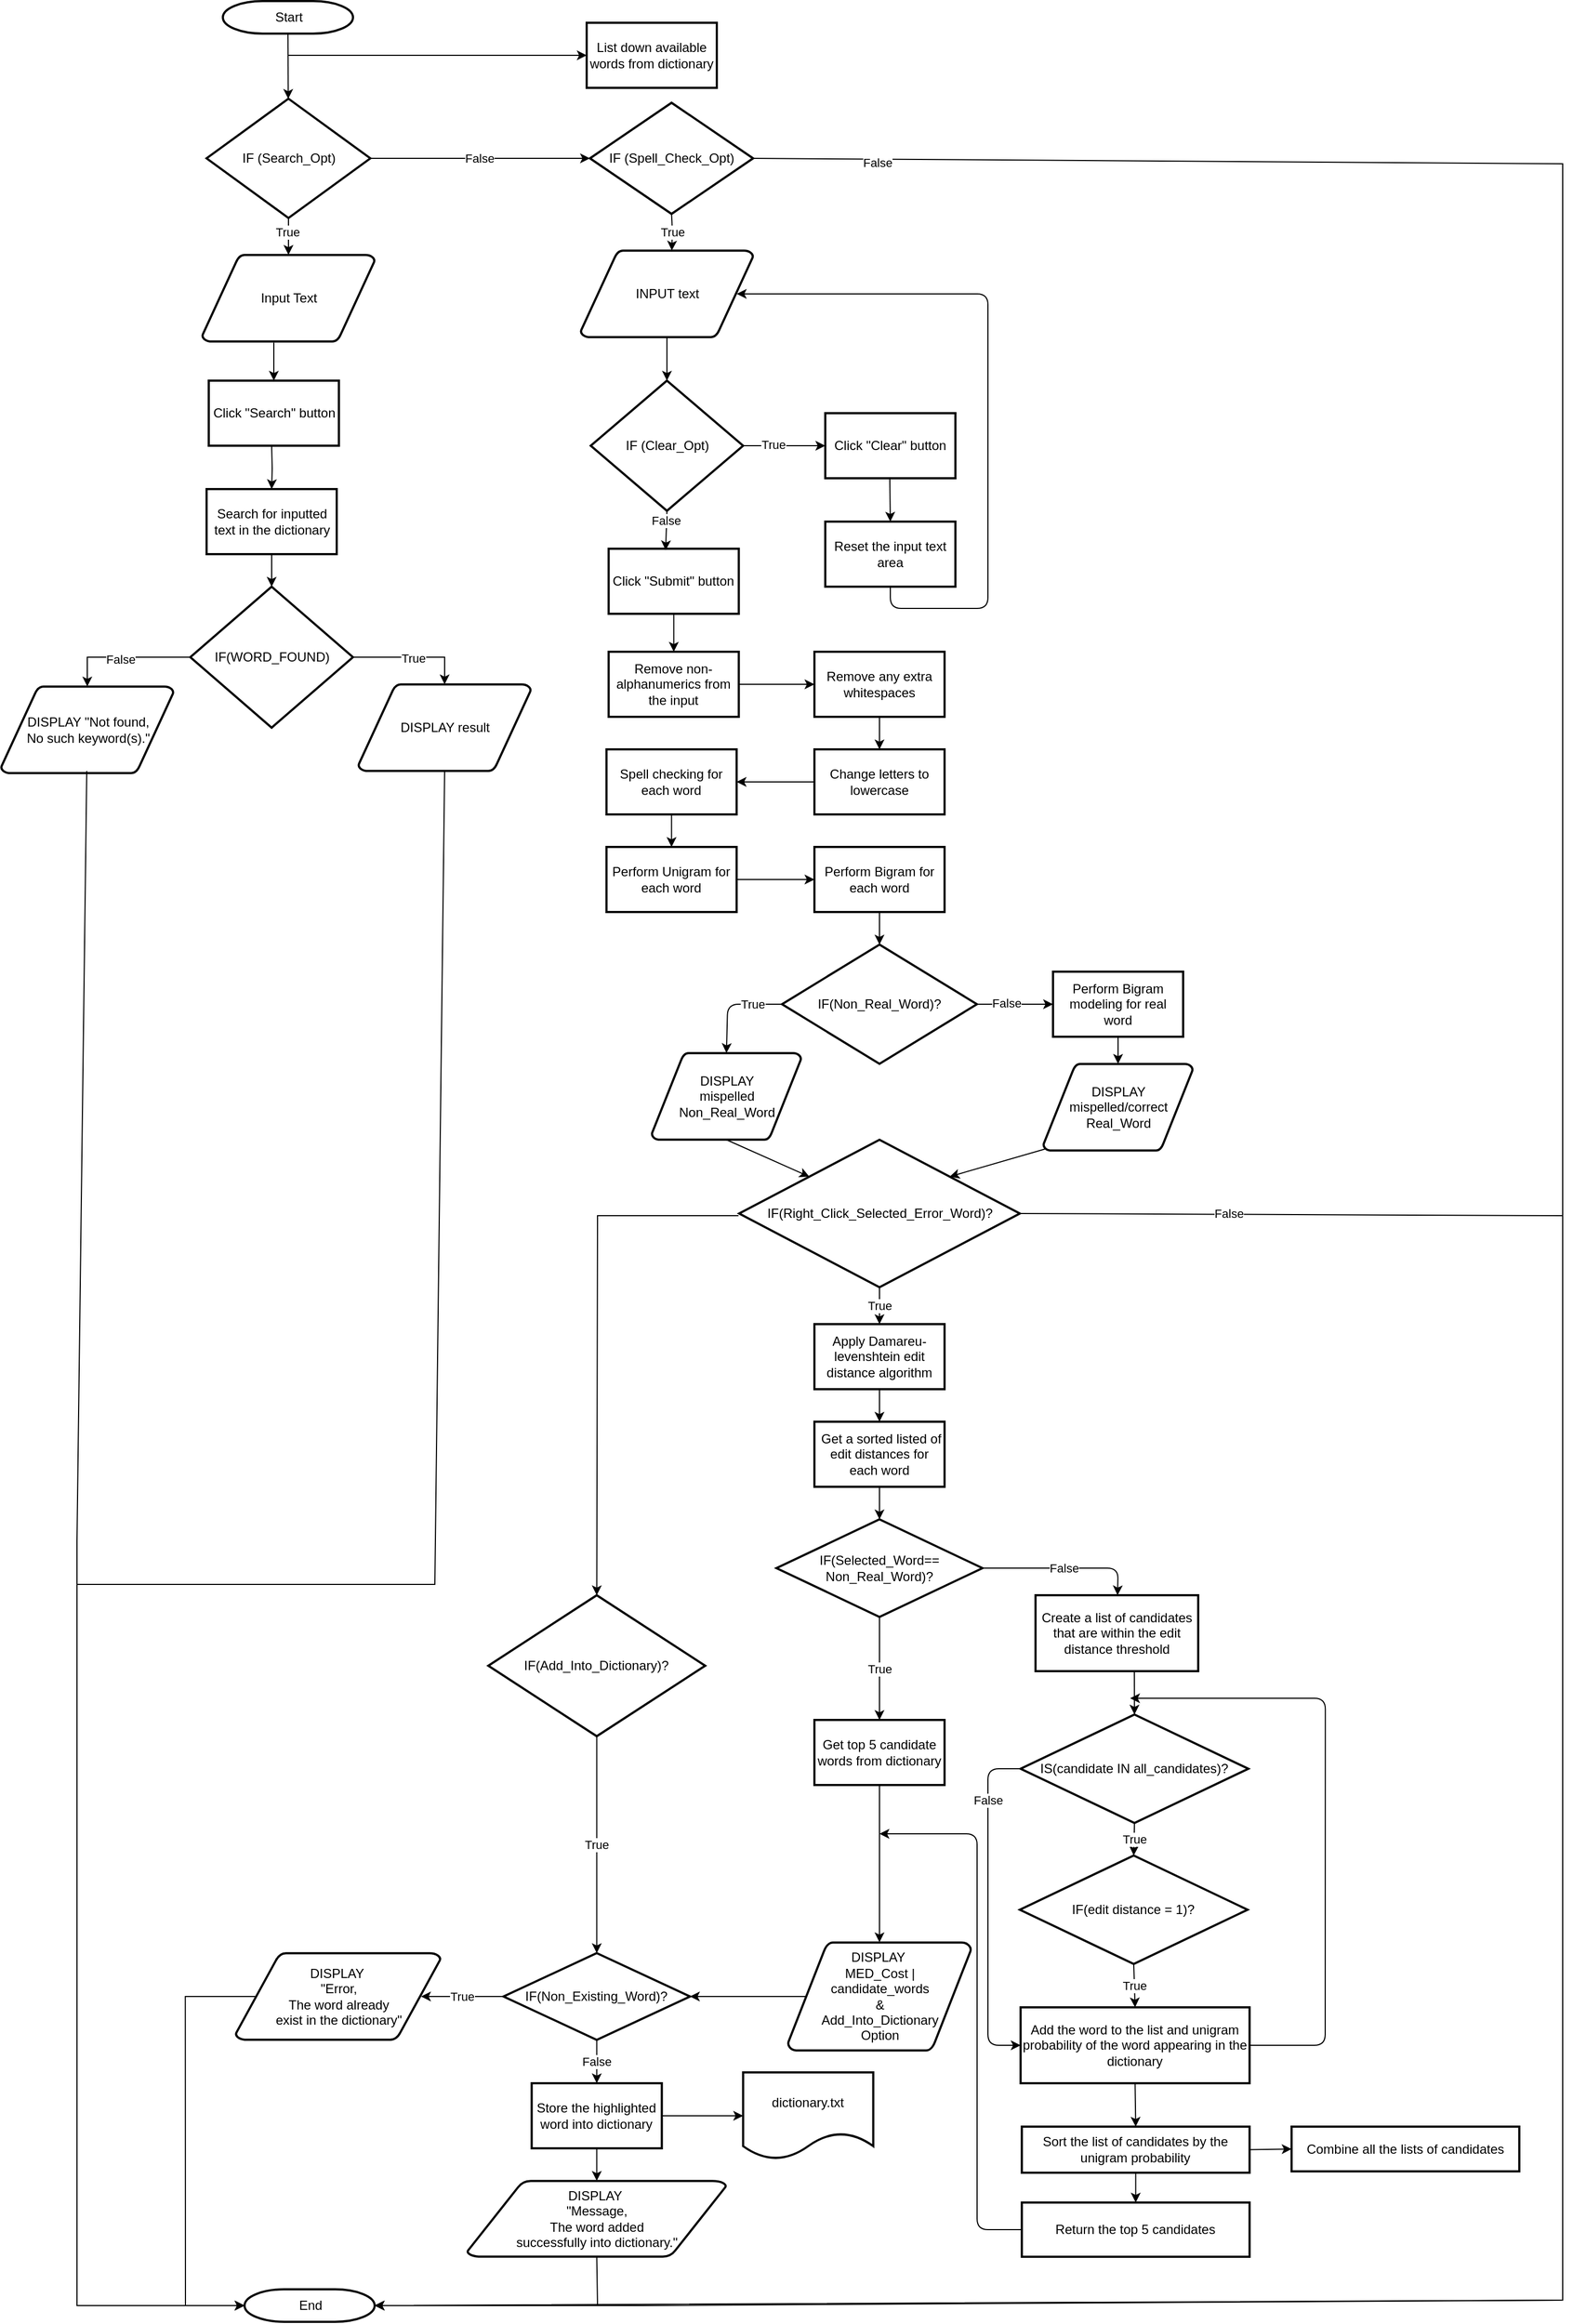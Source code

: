<mxfile version="19.0.3" type="device"><diagram id="6a731a19-8d31-9384-78a2-239565b7b9f0" name="Page-1"><mxGraphModel dx="1662" dy="865" grid="1" gridSize="10" guides="1" tooltips="1" connect="1" arrows="1" fold="1" page="1" pageScale="1" pageWidth="1169" pageHeight="827" background="none" math="0" shadow="0"><root><mxCell id="0"/><mxCell id="1" parent="0"/><mxCell id="2" value="Start" style="shape=mxgraph.flowchart.terminator;strokeWidth=2;gradientColor=none;gradientDirection=north;fontStyle=0;html=1;" parent="1" vertex="1"><mxGeometry x="214.5" y="100" width="120" height="30" as="geometry"/></mxCell><mxCell id="3" value="INPUT text" style="shape=mxgraph.flowchart.data;strokeWidth=2;gradientColor=none;gradientDirection=north;fontStyle=0;html=1;" parent="1" vertex="1"><mxGeometry x="544.5" y="330" width="159" height="80" as="geometry"/></mxCell><mxCell id="7" style="fontStyle=1;strokeColor=#000000;strokeWidth=1;html=1;" parent="1" source="2" target="JqOE6_Egygh6zVwaVEBI-61" edge="1"><mxGeometry relative="1" as="geometry"><mxPoint x="450" y="160" as="targetPoint"/></mxGeometry></mxCell><mxCell id="8" style="fontStyle=1;strokeColor=#000000;strokeWidth=1;html=1;" parent="1" source="3" edge="1"><mxGeometry relative="1" as="geometry"><mxPoint x="624" y="450" as="targetPoint"/></mxGeometry></mxCell><mxCell id="9" style="entryX=0.5;entryY=0;fontStyle=1;strokeColor=#000000;strokeWidth=1;html=1;entryDx=0;entryDy=0;" parent="1" target="JqOE6_Egygh6zVwaVEBI-85" edge="1"><mxGeometry relative="1" as="geometry"><mxPoint x="829.5" y="540" as="sourcePoint"/><mxPoint x="829.5" y="600" as="targetPoint"/></mxGeometry></mxCell><mxCell id="JqOE6_Egygh6zVwaVEBI-55" value="" style="endArrow=classic;html=1;rounded=0;entryX=0;entryY=0.5;entryDx=0;entryDy=0;" parent="1" target="JqOE6_Egygh6zVwaVEBI-57" edge="1"><mxGeometry width="50" height="50" relative="1" as="geometry"><mxPoint x="275" y="150" as="sourcePoint"/><mxPoint x="545" y="150" as="targetPoint"/><Array as="points"/></mxGeometry></mxCell><mxCell id="JqOE6_Egygh6zVwaVEBI-57" value="List down available words from dictionary" style="rounded=0;whiteSpace=wrap;html=1;strokeWidth=2;" parent="1" vertex="1"><mxGeometry x="550" y="120" width="120" height="60" as="geometry"/></mxCell><mxCell id="JqOE6_Egygh6zVwaVEBI-58" value="Spell checking for each word" style="rounded=0;whiteSpace=wrap;html=1;strokeWidth=2;" parent="1" vertex="1"><mxGeometry x="568.25" y="790" width="120" height="60" as="geometry"/></mxCell><mxCell id="JqOE6_Egygh6zVwaVEBI-59" value="IF (Clear_Opt)" style="rhombus;whiteSpace=wrap;html=1;strokeWidth=2;" parent="1" vertex="1"><mxGeometry x="553.75" y="450" width="140.5" height="120" as="geometry"/></mxCell><mxCell id="JqOE6_Egygh6zVwaVEBI-61" value="IF (Search_Opt)" style="rhombus;whiteSpace=wrap;html=1;strokeWidth=2;" parent="1" vertex="1"><mxGeometry x="199.5" y="190" width="151" height="110" as="geometry"/></mxCell><mxCell id="JqOE6_Egygh6zVwaVEBI-62" value="Input Text" style="shape=mxgraph.flowchart.data;strokeWidth=2;gradientColor=none;gradientDirection=north;fontStyle=0;html=1;" parent="1" vertex="1"><mxGeometry x="195.5" y="334" width="159" height="80" as="geometry"/></mxCell><mxCell id="JqOE6_Egygh6zVwaVEBI-64" value="" style="edgeStyle=orthogonalEdgeStyle;rounded=0;orthogonalLoop=1;jettySize=auto;html=1;strokeColor=#000000;exitX=0.5;exitY=1;exitDx=0;exitDy=0;" parent="1" edge="1"><mxGeometry relative="1" as="geometry"><mxPoint x="275" y="300" as="sourcePoint"/><mxPoint x="275" y="334" as="targetPoint"/><Array as="points"><mxPoint x="275" y="330"/><mxPoint x="275" y="330"/></Array></mxGeometry></mxCell><mxCell id="JqOE6_Egygh6zVwaVEBI-65" value="Click &quot;Search&quot; button" style="rounded=0;whiteSpace=wrap;html=1;strokeWidth=2;" parent="1" vertex="1"><mxGeometry x="201.5" y="450" width="120" height="60" as="geometry"/></mxCell><mxCell id="JqOE6_Egygh6zVwaVEBI-66" value="" style="edgeStyle=orthogonalEdgeStyle;rounded=0;orthogonalLoop=1;jettySize=auto;html=1;strokeColor=#000000;exitX=0.415;exitY=1.013;exitDx=0;exitDy=0;entryX=0.5;entryY=0;entryDx=0;entryDy=0;exitPerimeter=0;" parent="1" source="JqOE6_Egygh6zVwaVEBI-62" target="JqOE6_Egygh6zVwaVEBI-65" edge="1"><mxGeometry relative="1" as="geometry"><mxPoint x="285" y="280" as="sourcePoint"/><mxPoint x="285" y="344" as="targetPoint"/></mxGeometry></mxCell><mxCell id="JqOE6_Egygh6zVwaVEBI-67" value="Search for inputted text in the dictionary" style="rounded=0;whiteSpace=wrap;html=1;strokeWidth=2;" parent="1" vertex="1"><mxGeometry x="199.5" y="550" width="120" height="60" as="geometry"/></mxCell><mxCell id="JqOE6_Egygh6zVwaVEBI-68" value="" style="edgeStyle=orthogonalEdgeStyle;rounded=0;orthogonalLoop=1;jettySize=auto;html=1;strokeColor=#000000;" parent="1" target="JqOE6_Egygh6zVwaVEBI-67" edge="1"><mxGeometry relative="1" as="geometry"><mxPoint x="259.5" y="510" as="sourcePoint"/><mxPoint x="271.5" y="460" as="targetPoint"/></mxGeometry></mxCell><mxCell id="JqOE6_Egygh6zVwaVEBI-69" value="IF(WORD_FOUND)" style="rhombus;whiteSpace=wrap;html=1;strokeWidth=2;" parent="1" vertex="1"><mxGeometry x="184.5" y="640" width="150" height="130" as="geometry"/></mxCell><mxCell id="JqOE6_Egygh6zVwaVEBI-70" value="DISPLAY result" style="shape=mxgraph.flowchart.data;strokeWidth=2;gradientColor=none;gradientDirection=north;fontStyle=0;html=1;" parent="1" vertex="1"><mxGeometry x="339.5" y="730" width="159" height="80" as="geometry"/></mxCell><mxCell id="JqOE6_Egygh6zVwaVEBI-71" value="DISPLAY &quot;Not found, &lt;br&gt;No such keyword(s).&quot;" style="shape=mxgraph.flowchart.data;strokeWidth=2;gradientColor=none;gradientDirection=north;fontStyle=0;html=1;" parent="1" vertex="1"><mxGeometry x="10" y="732" width="159" height="80" as="geometry"/></mxCell><mxCell id="JqOE6_Egygh6zVwaVEBI-72" value="" style="edgeStyle=orthogonalEdgeStyle;rounded=0;orthogonalLoop=1;jettySize=auto;html=1;strokeColor=#000000;exitX=0;exitY=0.5;exitDx=0;exitDy=0;entryX=0.5;entryY=0;entryDx=0;entryDy=0;entryPerimeter=0;" parent="1" source="JqOE6_Egygh6zVwaVEBI-69" target="JqOE6_Egygh6zVwaVEBI-71" edge="1"><mxGeometry relative="1" as="geometry"><mxPoint x="269.5" y="490" as="sourcePoint"/><mxPoint x="100" y="740" as="targetPoint"/><Array as="points"><mxPoint x="90" y="705"/></Array></mxGeometry></mxCell><mxCell id="JqOE6_Egygh6zVwaVEBI-76" value="False" style="edgeLabel;html=1;align=center;verticalAlign=middle;resizable=0;points=[];" parent="JqOE6_Egygh6zVwaVEBI-72" vertex="1" connectable="0"><mxGeometry x="0.061" y="2" relative="1" as="geometry"><mxPoint as="offset"/></mxGeometry></mxCell><mxCell id="JqOE6_Egygh6zVwaVEBI-73" value="" style="edgeStyle=orthogonalEdgeStyle;rounded=0;orthogonalLoop=1;jettySize=auto;html=1;strokeColor=#000000;exitX=1;exitY=0.5;exitDx=0;exitDy=0;entryX=0.5;entryY=0;entryDx=0;entryDy=0;entryPerimeter=0;" parent="1" source="JqOE6_Egygh6zVwaVEBI-69" target="JqOE6_Egygh6zVwaVEBI-70" edge="1"><mxGeometry relative="1" as="geometry"><mxPoint x="189.5" y="725" as="sourcePoint"/><mxPoint x="110" y="780" as="targetPoint"/></mxGeometry></mxCell><mxCell id="JqOE6_Egygh6zVwaVEBI-75" value="True" style="edgeLabel;html=1;align=center;verticalAlign=middle;resizable=0;points=[];" parent="JqOE6_Egygh6zVwaVEBI-73" vertex="1" connectable="0"><mxGeometry x="0.018" y="-1" relative="1" as="geometry"><mxPoint as="offset"/></mxGeometry></mxCell><mxCell id="JqOE6_Egygh6zVwaVEBI-74" value="" style="edgeStyle=orthogonalEdgeStyle;rounded=0;orthogonalLoop=1;jettySize=auto;html=1;strokeColor=#000000;exitX=0.5;exitY=1;exitDx=0;exitDy=0;" parent="1" source="JqOE6_Egygh6zVwaVEBI-67" target="JqOE6_Egygh6zVwaVEBI-69" edge="1"><mxGeometry relative="1" as="geometry"><mxPoint x="269.5" y="520" as="sourcePoint"/><mxPoint x="269.5" y="570" as="targetPoint"/></mxGeometry></mxCell><mxCell id="JqOE6_Egygh6zVwaVEBI-78" style="edgeStyle=orthogonalEdgeStyle;rounded=0;orthogonalLoop=1;jettySize=auto;html=1;exitX=1;exitY=0.5;exitDx=0;exitDy=0;strokeColor=#000000;entryX=0;entryY=0.5;entryDx=0;entryDy=0;" parent="1" source="JqOE6_Egygh6zVwaVEBI-61" target="JqOE6_Egygh6zVwaVEBI-77" edge="1"><mxGeometry relative="1" as="geometry"><mxPoint x="500" y="220" as="targetPoint"/></mxGeometry></mxCell><mxCell id="JqOE6_Egygh6zVwaVEBI-77" value="&lt;span style=&quot;&quot;&gt;IF (Spell_Check_Opt)&lt;/span&gt;" style="rhombus;whiteSpace=wrap;html=1;strokeWidth=2;" parent="1" vertex="1"><mxGeometry x="553" y="193.75" width="150.5" height="102.5" as="geometry"/></mxCell><mxCell id="JqOE6_Egygh6zVwaVEBI-79" value="True" style="edgeLabel;html=1;align=center;verticalAlign=middle;resizable=0;points=[];" parent="1" vertex="1" connectable="0"><mxGeometry x="370" y="732" as="geometry"><mxPoint x="-96" y="-419" as="offset"/></mxGeometry></mxCell><mxCell id="JqOE6_Egygh6zVwaVEBI-80" value="False" style="edgeLabel;html=1;align=center;verticalAlign=middle;resizable=0;points=[];" parent="1" vertex="1" connectable="0"><mxGeometry x="169" y="746" as="geometry"><mxPoint x="282" y="-501" as="offset"/></mxGeometry></mxCell><mxCell id="JqOE6_Egygh6zVwaVEBI-81" value="&lt;span style=&quot;font-weight: normal;&quot;&gt;True&lt;/span&gt;" style="fontStyle=1;strokeColor=#000000;strokeWidth=1;html=1;exitX=0.5;exitY=1;exitDx=0;exitDy=0;" parent="1" source="JqOE6_Egygh6zVwaVEBI-77" edge="1"><mxGeometry relative="1" as="geometry"><mxPoint x="634" y="540" as="sourcePoint"/><mxPoint x="628.5" y="330" as="targetPoint"/><Array as="points"><mxPoint x="629" y="310"/></Array></mxGeometry></mxCell><mxCell id="JqOE6_Egygh6zVwaVEBI-99" value="" style="edgeStyle=orthogonalEdgeStyle;rounded=0;orthogonalLoop=1;jettySize=auto;html=1;strokeColor=#000000;" parent="1" source="JqOE6_Egygh6zVwaVEBI-82" target="JqOE6_Egygh6zVwaVEBI-91" edge="1"><mxGeometry relative="1" as="geometry"/></mxCell><mxCell id="JqOE6_Egygh6zVwaVEBI-82" value="Click &quot;Submit&quot; button" style="rounded=0;whiteSpace=wrap;html=1;strokeWidth=2;" parent="1" vertex="1"><mxGeometry x="570.25" y="605" width="120" height="60" as="geometry"/></mxCell><mxCell id="JqOE6_Egygh6zVwaVEBI-83" value="Click &quot;Clear&quot; button" style="rounded=0;whiteSpace=wrap;html=1;strokeWidth=2;" parent="1" vertex="1"><mxGeometry x="770" y="480" width="120" height="60" as="geometry"/></mxCell><mxCell id="JqOE6_Egygh6zVwaVEBI-84" style="entryX=0;entryY=0.5;fontStyle=1;strokeColor=#000000;strokeWidth=1;html=1;entryDx=0;entryDy=0;exitX=1;exitY=0.5;exitDx=0;exitDy=0;" parent="1" source="JqOE6_Egygh6zVwaVEBI-59" target="JqOE6_Egygh6zVwaVEBI-83" edge="1"><mxGeometry relative="1" as="geometry"><mxPoint x="716" y="620" as="sourcePoint"/><mxPoint x="716" y="680" as="targetPoint"/></mxGeometry></mxCell><mxCell id="JqOE6_Egygh6zVwaVEBI-103" value="True" style="edgeLabel;html=1;align=center;verticalAlign=middle;resizable=0;points=[];" parent="JqOE6_Egygh6zVwaVEBI-84" vertex="1" connectable="0"><mxGeometry x="-0.563" y="-2" relative="1" as="geometry"><mxPoint x="11" y="-3" as="offset"/></mxGeometry></mxCell><mxCell id="JqOE6_Egygh6zVwaVEBI-85" value="Reset the input text area" style="rounded=0;whiteSpace=wrap;html=1;strokeWidth=2;" parent="1" vertex="1"><mxGeometry x="770" y="580" width="120" height="60" as="geometry"/></mxCell><mxCell id="JqOE6_Egygh6zVwaVEBI-86" style="fontStyle=1;strokeColor=#000000;strokeWidth=1;html=1;exitX=0.5;exitY=1;exitDx=0;exitDy=0;entryX=0.905;entryY=0.5;entryDx=0;entryDy=0;entryPerimeter=0;" parent="1" source="JqOE6_Egygh6zVwaVEBI-85" target="3" edge="1"><mxGeometry relative="1" as="geometry"><mxPoint x="839.5" y="550" as="sourcePoint"/><mxPoint x="690" y="370" as="targetPoint"/><Array as="points"><mxPoint x="830" y="660"/><mxPoint x="880" y="660"/><mxPoint x="920" y="660"/><mxPoint x="920" y="530"/><mxPoint x="920" y="370"/></Array></mxGeometry></mxCell><mxCell id="JqOE6_Egygh6zVwaVEBI-88" style="fontStyle=1;strokeColor=#000000;strokeWidth=1;html=1;exitX=0.5;exitY=1;exitDx=0;exitDy=0;entryX=0.438;entryY=0.023;entryDx=0;entryDy=0;entryPerimeter=0;" parent="1" source="JqOE6_Egygh6zVwaVEBI-59" target="JqOE6_Egygh6zVwaVEBI-82" edge="1"><mxGeometry relative="1" as="geometry"><mxPoint x="839.5" y="550" as="sourcePoint"/><mxPoint x="630" y="610" as="targetPoint"/></mxGeometry></mxCell><mxCell id="JqOE6_Egygh6zVwaVEBI-89" style="fontStyle=1;strokeColor=#000000;strokeWidth=1;html=1;" parent="1" source="JqOE6_Egygh6zVwaVEBI-91" target="JqOE6_Egygh6zVwaVEBI-95" edge="1"><mxGeometry relative="1" as="geometry"><mxPoint x="628" y="780" as="sourcePoint"/><mxPoint x="628.25" y="717" as="targetPoint"/></mxGeometry></mxCell><mxCell id="JqOE6_Egygh6zVwaVEBI-91" value="Remove non-alphanumerics from the input" style="rounded=0;whiteSpace=wrap;html=1;strokeWidth=2;" parent="1" vertex="1"><mxGeometry x="570.25" y="700" width="120" height="60" as="geometry"/></mxCell><mxCell id="JqOE6_Egygh6zVwaVEBI-95" value="Remove any extra whitespaces" style="rounded=0;whiteSpace=wrap;html=1;strokeWidth=2;" parent="1" vertex="1"><mxGeometry x="760" y="700" width="120" height="60" as="geometry"/></mxCell><mxCell id="JqOE6_Egygh6zVwaVEBI-100" value="Change letters to lowercase" style="rounded=0;whiteSpace=wrap;html=1;strokeWidth=2;" parent="1" vertex="1"><mxGeometry x="760" y="790" width="120" height="60" as="geometry"/></mxCell><mxCell id="JqOE6_Egygh6zVwaVEBI-101" style="fontStyle=1;strokeColor=#000000;strokeWidth=1;html=1;exitX=0.5;exitY=1;exitDx=0;exitDy=0;entryX=0.5;entryY=0;entryDx=0;entryDy=0;" parent="1" source="JqOE6_Egygh6zVwaVEBI-95" target="JqOE6_Egygh6zVwaVEBI-100" edge="1"><mxGeometry relative="1" as="geometry"><mxPoint x="640.25" y="787" as="sourcePoint"/><mxPoint x="640.25" y="837" as="targetPoint"/></mxGeometry></mxCell><mxCell id="JqOE6_Egygh6zVwaVEBI-102" style="fontStyle=1;strokeColor=#000000;strokeWidth=1;html=1;exitX=0;exitY=0.5;exitDx=0;exitDy=0;" parent="1" source="JqOE6_Egygh6zVwaVEBI-100" target="JqOE6_Egygh6zVwaVEBI-58" edge="1"><mxGeometry relative="1" as="geometry"><mxPoint x="640.25" y="787" as="sourcePoint"/><mxPoint x="640.25" y="837" as="targetPoint"/></mxGeometry></mxCell><mxCell id="JqOE6_Egygh6zVwaVEBI-104" value="False" style="edgeLabel;html=1;align=center;verticalAlign=middle;resizable=0;points=[];" parent="1" vertex="1" connectable="0"><mxGeometry x="634.25" y="571" as="geometry"><mxPoint x="-12" y="8" as="offset"/></mxGeometry></mxCell><mxCell id="JqOE6_Egygh6zVwaVEBI-105" value="IF(Non_Real_Word)?" style="rhombus;whiteSpace=wrap;html=1;strokeWidth=2;" parent="1" vertex="1"><mxGeometry x="730.12" y="970" width="179.75" height="110" as="geometry"/></mxCell><mxCell id="JqOE6_Egygh6zVwaVEBI-106" style="fontStyle=1;strokeColor=#000000;strokeWidth=1;html=1;exitX=1;exitY=0.5;exitDx=0;exitDy=0;entryX=0;entryY=0.5;entryDx=0;entryDy=0;" parent="1" source="JqOE6_Egygh6zVwaVEBI-105" target="JqOE6_Egygh6zVwaVEBI-115" edge="1"><mxGeometry relative="1" as="geometry"><mxPoint x="704.25" y="520" as="sourcePoint"/><mxPoint x="800" y="1355" as="targetPoint"/></mxGeometry></mxCell><mxCell id="JqOE6_Egygh6zVwaVEBI-107" value="False" style="edgeLabel;html=1;align=center;verticalAlign=middle;resizable=0;points=[];" parent="JqOE6_Egygh6zVwaVEBI-106" vertex="1" connectable="0"><mxGeometry x="-0.563" y="-2" relative="1" as="geometry"><mxPoint x="11" y="-3" as="offset"/></mxGeometry></mxCell><mxCell id="JqOE6_Egygh6zVwaVEBI-108" style="fontStyle=1;strokeColor=#000000;strokeWidth=1;html=1;entryX=0.5;entryY=0;entryDx=0;entryDy=0;exitX=0.5;exitY=1;exitDx=0;exitDy=0;" parent="1" source="JqOE6_Egygh6zVwaVEBI-111" target="JqOE6_Egygh6zVwaVEBI-105" edge="1"><mxGeometry relative="1" as="geometry"><mxPoint x="628" y="1150" as="sourcePoint"/><mxPoint x="640.25" y="1000" as="targetPoint"/></mxGeometry></mxCell><mxCell id="JqOE6_Egygh6zVwaVEBI-109" value="Perform Unigram for each word" style="rounded=0;whiteSpace=wrap;html=1;strokeWidth=2;" parent="1" vertex="1"><mxGeometry x="568.25" y="880" width="120" height="60" as="geometry"/></mxCell><mxCell id="JqOE6_Egygh6zVwaVEBI-110" style="fontStyle=1;strokeColor=#000000;strokeWidth=1;html=1;exitX=0.5;exitY=1;exitDx=0;exitDy=0;" parent="1" source="JqOE6_Egygh6zVwaVEBI-58" target="JqOE6_Egygh6zVwaVEBI-109" edge="1"><mxGeometry relative="1" as="geometry"><mxPoint x="640.25" y="970" as="sourcePoint"/><mxPoint x="640.25" y="1000" as="targetPoint"/></mxGeometry></mxCell><mxCell id="JqOE6_Egygh6zVwaVEBI-111" value="Perform Bigram&amp;nbsp;for each word" style="rounded=0;whiteSpace=wrap;html=1;strokeWidth=2;" parent="1" vertex="1"><mxGeometry x="760" y="880" width="120" height="60" as="geometry"/></mxCell><mxCell id="JqOE6_Egygh6zVwaVEBI-112" style="fontStyle=1;strokeColor=#000000;strokeWidth=1;html=1;exitX=1;exitY=0.5;exitDx=0;exitDy=0;" parent="1" source="JqOE6_Egygh6zVwaVEBI-109" target="JqOE6_Egygh6zVwaVEBI-111" edge="1"><mxGeometry relative="1" as="geometry"><mxPoint x="640.25" y="1060" as="sourcePoint"/><mxPoint x="640.25" y="1100" as="targetPoint"/></mxGeometry></mxCell><mxCell id="JqOE6_Egygh6zVwaVEBI-113" style="fontStyle=1;strokeColor=#000000;strokeWidth=1;html=1;exitX=0;exitY=0.5;exitDx=0;exitDy=0;entryX=0.5;entryY=0;entryDx=0;entryDy=0;entryPerimeter=0;" parent="1" source="JqOE6_Egygh6zVwaVEBI-105" target="JqOE6_Egygh6zVwaVEBI-117" edge="1"><mxGeometry relative="1" as="geometry"><mxPoint x="730.12" y="1365" as="sourcePoint"/><mxPoint x="630" y="1450" as="targetPoint"/><Array as="points"><mxPoint x="680" y="1025"/></Array></mxGeometry></mxCell><mxCell id="JqOE6_Egygh6zVwaVEBI-114" value="True" style="edgeLabel;html=1;align=center;verticalAlign=middle;resizable=0;points=[];" parent="JqOE6_Egygh6zVwaVEBI-113" vertex="1" connectable="0"><mxGeometry x="-0.563" y="-2" relative="1" as="geometry"><mxPoint x="-6" y="2" as="offset"/></mxGeometry></mxCell><mxCell id="JqOE6_Egygh6zVwaVEBI-115" value="Perform Bigram modeling for real word" style="rounded=0;whiteSpace=wrap;html=1;strokeWidth=2;" parent="1" vertex="1"><mxGeometry x="980" y="995" width="120" height="60" as="geometry"/></mxCell><mxCell id="JqOE6_Egygh6zVwaVEBI-117" value="DISPLAY &lt;br&gt;mispelled &lt;br&gt;Non_Real_Word" style="shape=mxgraph.flowchart.data;strokeWidth=2;gradientColor=none;gradientDirection=north;fontStyle=0;html=1;" parent="1" vertex="1"><mxGeometry x="610" y="1070" width="137.75" height="80" as="geometry"/></mxCell><mxCell id="JqOE6_Egygh6zVwaVEBI-120" style="fontStyle=1;strokeColor=#000000;strokeWidth=1;html=1;exitX=0.5;exitY=1;exitDx=0;exitDy=0;entryX=0.5;entryY=0;entryDx=0;entryDy=0;entryPerimeter=0;" parent="1" source="JqOE6_Egygh6zVwaVEBI-115" target="JqOE6_Egygh6zVwaVEBI-122" edge="1"><mxGeometry relative="1" as="geometry"><mxPoint x="730.13" y="1340" as="sourcePoint"/><mxPoint x="860" y="1410" as="targetPoint"/></mxGeometry></mxCell><mxCell id="JqOE6_Egygh6zVwaVEBI-122" value="DISPLAY &lt;br&gt;mispelled/correct&lt;br&gt;Real_Word" style="shape=mxgraph.flowchart.data;strokeWidth=2;gradientColor=none;gradientDirection=north;fontStyle=0;html=1;" parent="1" vertex="1"><mxGeometry x="971.12" y="1080" width="137.75" height="80" as="geometry"/></mxCell><mxCell id="JqOE6_Egygh6zVwaVEBI-125" value="IF(Right_Click_Selected_Error_Word)?" style="rhombus;whiteSpace=wrap;html=1;strokeWidth=2;" parent="1" vertex="1"><mxGeometry x="690.57" y="1150" width="258.87" height="136" as="geometry"/></mxCell><mxCell id="JqOE6_Egygh6zVwaVEBI-126" style="fontStyle=1;strokeColor=#000000;strokeWidth=1;html=1;exitX=0.5;exitY=1;exitDx=0;exitDy=0;entryX=0;entryY=0;entryDx=0;entryDy=0;exitPerimeter=0;" parent="1" source="JqOE6_Egygh6zVwaVEBI-117" target="JqOE6_Egygh6zVwaVEBI-125" edge="1"><mxGeometry relative="1" as="geometry"><mxPoint x="638.25" y="860" as="sourcePoint"/><mxPoint x="638.25" y="890" as="targetPoint"/></mxGeometry></mxCell><mxCell id="JqOE6_Egygh6zVwaVEBI-127" style="fontStyle=1;strokeColor=#000000;strokeWidth=1;html=1;exitX=0.015;exitY=0.98;exitDx=0;exitDy=0;entryX=1;entryY=0;entryDx=0;entryDy=0;exitPerimeter=0;" parent="1" source="JqOE6_Egygh6zVwaVEBI-122" target="JqOE6_Egygh6zVwaVEBI-125" edge="1"><mxGeometry relative="1" as="geometry"><mxPoint x="688.875" y="1160" as="sourcePoint"/><mxPoint x="786.967" y="1224" as="targetPoint"/></mxGeometry></mxCell><mxCell id="JqOE6_Egygh6zVwaVEBI-128" value="DISPLAY&amp;nbsp;&lt;br&gt;MED_Cost |&lt;br&gt;candidate_words&lt;br&gt;&amp;amp;&lt;br&gt;Add_Into_Dictionary&lt;br&gt;Option" style="shape=mxgraph.flowchart.data;strokeWidth=2;gradientColor=none;gradientDirection=north;fontStyle=0;html=1;" parent="1" vertex="1"><mxGeometry x="735.57" y="1890" width="168.88" height="100" as="geometry"/></mxCell><mxCell id="JqOE6_Egygh6zVwaVEBI-129" value="Apply Damareu-levenshtein edit distance algorithm" style="rounded=0;whiteSpace=wrap;html=1;strokeWidth=2;" parent="1" vertex="1"><mxGeometry x="759.99" y="1320" width="120" height="60" as="geometry"/></mxCell><mxCell id="JqOE6_Egygh6zVwaVEBI-130" value="&lt;span style=&quot;font-weight: normal;&quot;&gt;True&lt;/span&gt;" style="fontStyle=1;strokeColor=#000000;strokeWidth=1;html=1;exitX=0.5;exitY=1;exitDx=0;exitDy=0;entryX=0.5;entryY=0;entryDx=0;entryDy=0;" parent="1" source="JqOE6_Egygh6zVwaVEBI-125" target="JqOE6_Egygh6zVwaVEBI-129" edge="1"><mxGeometry relative="1" as="geometry"><mxPoint x="688.875" y="1160" as="sourcePoint"/><mxPoint x="765.288" y="1194" as="targetPoint"/></mxGeometry></mxCell><mxCell id="JqOE6_Egygh6zVwaVEBI-131" value="Get top 5 candidate words from&amp;nbsp;dictionary" style="rounded=0;whiteSpace=wrap;html=1;strokeWidth=2;" parent="1" vertex="1"><mxGeometry x="759.99" y="1685" width="120" height="60" as="geometry"/></mxCell><mxCell id="JqOE6_Egygh6zVwaVEBI-132" style="fontStyle=1;strokeColor=#000000;strokeWidth=1;html=1;exitX=0.5;exitY=1;exitDx=0;exitDy=0;entryX=0.5;entryY=0;entryDx=0;entryDy=0;" parent="1" source="JqOE6_Egygh6zVwaVEBI-129" target="SLlITf9FBAEpqMZ0Lyhn-45" edge="1"><mxGeometry relative="1" as="geometry"><mxPoint x="830.005" y="1296" as="sourcePoint"/><mxPoint x="829.99" y="1320" as="targetPoint"/></mxGeometry></mxCell><mxCell id="JqOE6_Egygh6zVwaVEBI-134" style="fontStyle=1;strokeColor=#000000;strokeWidth=1;html=1;exitX=0.5;exitY=1;exitDx=0;exitDy=0;" parent="1" source="JqOE6_Egygh6zVwaVEBI-131" target="JqOE6_Egygh6zVwaVEBI-128" edge="1"><mxGeometry relative="1" as="geometry"><mxPoint x="825.43" y="1720" as="sourcePoint"/><mxPoint x="840.87" y="1456" as="targetPoint"/></mxGeometry></mxCell><mxCell id="JqOE6_Egygh6zVwaVEBI-135" value="IF(Add_Into_Dictionary)?" style="rhombus;whiteSpace=wrap;html=1;strokeWidth=2;" parent="1" vertex="1"><mxGeometry x="459.28" y="1570" width="200" height="130" as="geometry"/></mxCell><mxCell id="JqOE6_Egygh6zVwaVEBI-136" value="" style="endArrow=classic;html=1;rounded=0;strokeColor=#000000;entryX=0.5;entryY=0;entryDx=0;entryDy=0;" parent="1" target="JqOE6_Egygh6zVwaVEBI-135" edge="1"><mxGeometry width="50" height="50" relative="1" as="geometry"><mxPoint x="690" y="1220" as="sourcePoint"/><mxPoint x="640" y="1520" as="targetPoint"/><Array as="points"><mxPoint x="560" y="1220"/></Array></mxGeometry></mxCell><mxCell id="JqOE6_Egygh6zVwaVEBI-137" value="True" style="endArrow=classic;html=1;rounded=0;strokeColor=#000000;exitX=0.5;exitY=1;exitDx=0;exitDy=0;entryX=0.5;entryY=0;entryDx=0;entryDy=0;" parent="1" source="JqOE6_Egygh6zVwaVEBI-135" edge="1" target="JqOE6_Egygh6zVwaVEBI-140"><mxGeometry width="50" height="50" relative="1" as="geometry"><mxPoint x="565.3" y="1730" as="sourcePoint"/><mxPoint x="490" y="1740" as="targetPoint"/></mxGeometry></mxCell><mxCell id="JqOE6_Egygh6zVwaVEBI-149" style="edgeStyle=orthogonalEdgeStyle;rounded=0;orthogonalLoop=1;jettySize=auto;html=1;exitX=1;exitY=0.5;exitDx=0;exitDy=0;entryX=0;entryY=0.5;entryDx=0;entryDy=0;strokeColor=#000000;" parent="1" source="JqOE6_Egygh6zVwaVEBI-139" target="JqOE6_Egygh6zVwaVEBI-147" edge="1"><mxGeometry relative="1" as="geometry"/></mxCell><mxCell id="JqOE6_Egygh6zVwaVEBI-139" value="Store the highlighted word into dictionary" style="rounded=0;whiteSpace=wrap;html=1;strokeWidth=2;" parent="1" vertex="1"><mxGeometry x="499.28" y="2020" width="120" height="60" as="geometry"/></mxCell><mxCell id="JqOE6_Egygh6zVwaVEBI-140" value="IF(Non_Existing_Word)?" style="rhombus;whiteSpace=wrap;html=1;strokeWidth=2;" parent="1" vertex="1"><mxGeometry x="473.3" y="1900" width="171.96" height="80" as="geometry"/></mxCell><mxCell id="JqOE6_Egygh6zVwaVEBI-141" value="DISPLAY&amp;nbsp;&lt;br&gt;&quot;Error, &lt;br&gt;The word already &lt;br&gt;exist in the dictionary&quot;" style="shape=mxgraph.flowchart.data;strokeWidth=2;gradientColor=none;gradientDirection=north;fontStyle=0;html=1;" parent="1" vertex="1"><mxGeometry x="226.36" y="1900" width="188.88" height="80" as="geometry"/></mxCell><mxCell id="JqOE6_Egygh6zVwaVEBI-142" value="True" style="endArrow=classic;html=1;rounded=0;strokeColor=#000000;entryX=0.905;entryY=0.5;entryDx=0;entryDy=0;exitX=0;exitY=0.5;exitDx=0;exitDy=0;entryPerimeter=0;" parent="1" source="JqOE6_Egygh6zVwaVEBI-140" target="JqOE6_Egygh6zVwaVEBI-141" edge="1"><mxGeometry width="50" height="50" relative="1" as="geometry"><mxPoint x="765.3" y="1780" as="sourcePoint"/><mxPoint x="675.3" y="1725" as="targetPoint"/><Array as="points"/></mxGeometry></mxCell><mxCell id="JqOE6_Egygh6zVwaVEBI-144" value="False" style="endArrow=classic;html=1;rounded=0;strokeColor=#000000;exitX=0.5;exitY=1;exitDx=0;exitDy=0;entryX=0.5;entryY=0;entryDx=0;entryDy=0;" parent="1" source="JqOE6_Egygh6zVwaVEBI-140" target="JqOE6_Egygh6zVwaVEBI-139" edge="1"><mxGeometry width="50" height="50" relative="1" as="geometry"><mxPoint x="575.3" y="1790" as="sourcePoint"/><mxPoint x="565.3" y="1918" as="targetPoint"/></mxGeometry></mxCell><mxCell id="JqOE6_Egygh6zVwaVEBI-147" value="dictionary.txt" style="shape=document;whiteSpace=wrap;html=1;boundedLbl=1;strokeWidth=2;" parent="1" vertex="1"><mxGeometry x="694.25" y="2010" width="120" height="80" as="geometry"/></mxCell><mxCell id="JqOE6_Egygh6zVwaVEBI-148" value="" style="endArrow=classic;html=1;rounded=0;strokeColor=#000000;exitX=0.5;exitY=1;exitDx=0;exitDy=0;entryX=0.5;entryY=0;entryDx=0;entryDy=0;entryPerimeter=0;" parent="1" source="JqOE6_Egygh6zVwaVEBI-139" target="JqOE6_Egygh6zVwaVEBI-150" edge="1"><mxGeometry width="50" height="50" relative="1" as="geometry"><mxPoint x="545.3" y="1990" as="sourcePoint"/><mxPoint x="565.3" y="2140" as="targetPoint"/></mxGeometry></mxCell><mxCell id="JqOE6_Egygh6zVwaVEBI-150" value="DISPLAY&amp;nbsp;&lt;br&gt;&quot;Message, &lt;br&gt;The word added &lt;br&gt;successfully into dictionary.&quot;" style="shape=mxgraph.flowchart.data;strokeWidth=2;gradientColor=none;gradientDirection=north;fontStyle=0;html=1;" parent="1" vertex="1"><mxGeometry x="439.84" y="2110" width="238.88" height="70" as="geometry"/></mxCell><mxCell id="JqOE6_Egygh6zVwaVEBI-151" value="End" style="shape=mxgraph.flowchart.terminator;strokeWidth=2;gradientColor=none;gradientDirection=north;fontStyle=0;html=1;" parent="1" vertex="1"><mxGeometry x="234.5" y="2210" width="120" height="30" as="geometry"/></mxCell><mxCell id="JqOE6_Egygh6zVwaVEBI-152" value="" style="endArrow=classic;html=1;rounded=0;strokeColor=#000000;entryX=1;entryY=0.5;entryDx=0;entryDy=0;entryPerimeter=0;exitX=0.5;exitY=1;exitDx=0;exitDy=0;exitPerimeter=0;" parent="1" source="JqOE6_Egygh6zVwaVEBI-150" target="JqOE6_Egygh6zVwaVEBI-151" edge="1"><mxGeometry width="50" height="50" relative="1" as="geometry"><mxPoint x="539.86" y="2030" as="sourcePoint"/><mxPoint x="589.86" y="1980" as="targetPoint"/><Array as="points"><mxPoint x="560" y="2225"/></Array></mxGeometry></mxCell><mxCell id="JqOE6_Egygh6zVwaVEBI-154" value="" style="endArrow=classic;html=1;rounded=0;strokeColor=#000000;entryX=0;entryY=0.5;entryDx=0;entryDy=0;entryPerimeter=0;exitX=0.095;exitY=0.5;exitDx=0;exitDy=0;exitPerimeter=0;" parent="1" source="JqOE6_Egygh6zVwaVEBI-141" target="JqOE6_Egygh6zVwaVEBI-151" edge="1"><mxGeometry width="50" height="50" relative="1" as="geometry"><mxPoint x="569.86" y="2110" as="sourcePoint"/><mxPoint x="344.24" y="2162.41" as="targetPoint"/><Array as="points"><mxPoint x="179.86" y="1940"/><mxPoint x="180" y="2225"/></Array></mxGeometry></mxCell><mxCell id="JqOE6_Egygh6zVwaVEBI-155" value="" style="endArrow=classic;html=1;rounded=0;strokeColor=#000000;entryX=0;entryY=0.5;entryDx=0;entryDy=0;entryPerimeter=0;" parent="1" target="JqOE6_Egygh6zVwaVEBI-151" edge="1"><mxGeometry width="50" height="50" relative="1" as="geometry"><mxPoint x="89" y="810" as="sourcePoint"/><mxPoint x="130" y="2080" as="targetPoint"/><Array as="points"><mxPoint x="80" y="1520"/><mxPoint x="80" y="2225"/></Array></mxGeometry></mxCell><mxCell id="JqOE6_Egygh6zVwaVEBI-156" value="" style="endArrow=classic;html=1;rounded=0;strokeColor=#000000;exitX=1;exitY=0.5;exitDx=0;exitDy=0;entryX=1;entryY=0.5;entryDx=0;entryDy=0;entryPerimeter=0;" parent="1" source="JqOE6_Egygh6zVwaVEBI-125" target="JqOE6_Egygh6zVwaVEBI-151" edge="1"><mxGeometry width="50" height="50" relative="1" as="geometry"><mxPoint x="99.5" y="822" as="sourcePoint"/><mxPoint x="284.14" y="2026.7" as="targetPoint"/><Array as="points"><mxPoint x="1450" y="1220"/><mxPoint x="1450" y="1660"/><mxPoint x="1450" y="2220"/></Array></mxGeometry></mxCell><mxCell id="JqOE6_Egygh6zVwaVEBI-166" value="False" style="edgeLabel;html=1;align=center;verticalAlign=middle;resizable=0;points=[];" parent="JqOE6_Egygh6zVwaVEBI-156" vertex="1" connectable="0"><mxGeometry x="-0.796" y="-1" relative="1" as="geometry"><mxPoint x="-73" y="-2" as="offset"/></mxGeometry></mxCell><mxCell id="JqOE6_Egygh6zVwaVEBI-159" value="" style="endArrow=classic;html=1;rounded=0;strokeColor=#000000;exitX=0.5;exitY=1;exitDx=0;exitDy=0;exitPerimeter=0;entryX=0;entryY=0.5;entryDx=0;entryDy=0;entryPerimeter=0;" parent="1" source="JqOE6_Egygh6zVwaVEBI-70" target="JqOE6_Egygh6zVwaVEBI-151" edge="1"><mxGeometry width="50" height="50" relative="1" as="geometry"><mxPoint x="99" y="820" as="sourcePoint"/><mxPoint x="170" y="2270" as="targetPoint"/><Array as="points"><mxPoint x="410" y="1560"/><mxPoint x="80" y="1560"/><mxPoint x="80" y="2225"/></Array></mxGeometry></mxCell><mxCell id="JqOE6_Egygh6zVwaVEBI-164" value="" style="endArrow=classic;html=1;rounded=0;strokeColor=#000000;exitX=1;exitY=0.5;exitDx=0;exitDy=0;entryX=1;entryY=0.5;entryDx=0;entryDy=0;entryPerimeter=0;" parent="1" source="JqOE6_Egygh6zVwaVEBI-77" target="JqOE6_Egygh6zVwaVEBI-151" edge="1"><mxGeometry width="50" height="50" relative="1" as="geometry"><mxPoint x="959.44" y="1228" as="sourcePoint"/><mxPoint x="390.94" y="2015" as="targetPoint"/><Array as="points"><mxPoint x="1450" y="250"/><mxPoint x="1450" y="1100"/><mxPoint x="1450" y="1640"/><mxPoint x="1450" y="2220"/><mxPoint x="600" y="2225"/></Array></mxGeometry></mxCell><mxCell id="JqOE6_Egygh6zVwaVEBI-165" value="False" style="edgeLabel;html=1;align=center;verticalAlign=middle;resizable=0;points=[];" parent="JqOE6_Egygh6zVwaVEBI-164" vertex="1" connectable="0"><mxGeometry x="-0.94" y="-3" relative="1" as="geometry"><mxPoint as="offset"/></mxGeometry></mxCell><mxCell id="SLlITf9FBAEpqMZ0Lyhn-45" value="&amp;nbsp;Get a sorted listed of edit distances for each word" style="rounded=0;whiteSpace=wrap;html=1;strokeWidth=2;" vertex="1" parent="1"><mxGeometry x="759.99" y="1410" width="120" height="60" as="geometry"/></mxCell><mxCell id="SLlITf9FBAEpqMZ0Lyhn-46" style="fontStyle=1;strokeColor=#000000;strokeWidth=1;html=1;" edge="1" parent="1" target="SLlITf9FBAEpqMZ0Lyhn-47"><mxGeometry relative="1" as="geometry"><mxPoint x="820" y="1470" as="sourcePoint"/><mxPoint x="829.981" y="1600" as="targetPoint"/></mxGeometry></mxCell><mxCell id="SLlITf9FBAEpqMZ0Lyhn-47" value="IF(Selected_Word==&lt;br&gt;Non_Real_Word)?" style="rhombus;whiteSpace=wrap;html=1;strokeWidth=2;" vertex="1" parent="1"><mxGeometry x="724.99" y="1500" width="190" height="90" as="geometry"/></mxCell><mxCell id="SLlITf9FBAEpqMZ0Lyhn-48" value="&lt;span style=&quot;font-weight: normal;&quot;&gt;True&lt;/span&gt;" style="fontStyle=1;strokeColor=#000000;strokeWidth=1;html=1;exitX=0.5;exitY=1;exitDx=0;exitDy=0;" edge="1" parent="1" source="SLlITf9FBAEpqMZ0Lyhn-47" target="JqOE6_Egygh6zVwaVEBI-131"><mxGeometry relative="1" as="geometry"><mxPoint x="814.99" y="1570" as="sourcePoint"/><mxPoint x="820.45" y="1600" as="targetPoint"/></mxGeometry></mxCell><mxCell id="SLlITf9FBAEpqMZ0Lyhn-50" style="fontStyle=1;strokeColor=#000000;strokeWidth=1;html=1;exitX=0.095;exitY=0.5;exitDx=0;exitDy=0;entryX=1;entryY=0.5;entryDx=0;entryDy=0;exitPerimeter=0;" edge="1" parent="1" source="JqOE6_Egygh6zVwaVEBI-128" target="JqOE6_Egygh6zVwaVEBI-140"><mxGeometry relative="1" as="geometry"><mxPoint x="835.43" y="1755" as="sourcePoint"/><mxPoint x="835.264" y="1776" as="targetPoint"/></mxGeometry></mxCell><mxCell id="SLlITf9FBAEpqMZ0Lyhn-51" value="&lt;div&gt;Add the word to the list&amp;nbsp;&lt;span style=&quot;background-color: initial;&quot;&gt;and unigram probability of the word appearing&lt;/span&gt;&lt;span style=&quot;background-color: initial;&quot;&gt;&amp;nbsp;in the dictionary&lt;/span&gt;&lt;/div&gt;" style="rounded=0;whiteSpace=wrap;html=1;strokeWidth=2;" vertex="1" parent="1"><mxGeometry x="950.13" y="1950" width="211.13" height="70" as="geometry"/></mxCell><mxCell id="SLlITf9FBAEpqMZ0Lyhn-52" value="Sort the list of candidates by the unigram probability" style="rounded=0;whiteSpace=wrap;html=1;strokeWidth=2;" vertex="1" parent="1"><mxGeometry x="951.26" y="2060" width="210" height="42.5" as="geometry"/></mxCell><mxCell id="SLlITf9FBAEpqMZ0Lyhn-53" value="Combine all the lists of candidates" style="rounded=0;whiteSpace=wrap;html=1;strokeWidth=2;" vertex="1" parent="1"><mxGeometry x="1200" y="2060" width="210" height="41.25" as="geometry"/></mxCell><mxCell id="SLlITf9FBAEpqMZ0Lyhn-55" value="&lt;span style=&quot;font-weight: normal;&quot;&gt;False&lt;/span&gt;" style="fontStyle=1;strokeColor=#000000;strokeWidth=1;html=1;exitX=1;exitY=0.5;exitDx=0;exitDy=0;" edge="1" parent="1" source="SLlITf9FBAEpqMZ0Lyhn-47" target="SLlITf9FBAEpqMZ0Lyhn-59"><mxGeometry relative="1" as="geometry"><mxPoint x="950.0" y="1545" as="sourcePoint"/><mxPoint x="865.0" y="1640" as="targetPoint"/><Array as="points"><mxPoint x="1040.01" y="1545"/></Array></mxGeometry></mxCell><mxCell id="SLlITf9FBAEpqMZ0Lyhn-56" style="fontStyle=1;strokeColor=#000000;strokeWidth=1;html=1;startArrow=none;exitX=0.5;exitY=1;exitDx=0;exitDy=0;entryX=0.5;entryY=0;entryDx=0;entryDy=0;" edge="1" parent="1" target="SLlITf9FBAEpqMZ0Lyhn-62"><mxGeometry relative="1" as="geometry"><mxPoint x="1055" y="1640" as="sourcePoint"/><mxPoint x="1101.13" y="1700" as="targetPoint"/><Array as="points"/></mxGeometry></mxCell><mxCell id="SLlITf9FBAEpqMZ0Lyhn-60" value="" style="edgeStyle=orthogonalEdgeStyle;rounded=0;orthogonalLoop=1;jettySize=auto;html=1;startArrow=none;entryX=0.5;entryY=0;entryDx=0;entryDy=0;" edge="1" parent="1" source="SLlITf9FBAEpqMZ0Lyhn-65" target="SLlITf9FBAEpqMZ0Lyhn-65"><mxGeometry relative="1" as="geometry"><Array as="points"><mxPoint x="1111.13" y="1890"/><mxPoint x="1111.13" y="1840"/></Array></mxGeometry></mxCell><mxCell id="SLlITf9FBAEpqMZ0Lyhn-59" value="Create a list of candidates that are within the edit distance threshold" style="rounded=0;whiteSpace=wrap;html=1;strokeWidth=2;" vertex="1" parent="1"><mxGeometry x="963.88" y="1570" width="150" height="70" as="geometry"/></mxCell><mxCell id="SLlITf9FBAEpqMZ0Lyhn-62" value="IS(candidate IN all_candidates)?" style="rhombus;whiteSpace=wrap;html=1;strokeWidth=2;" vertex="1" parent="1"><mxGeometry x="950.13" y="1680" width="210" height="100" as="geometry"/></mxCell><mxCell id="SLlITf9FBAEpqMZ0Lyhn-65" value="IF(edit distance = 1)?" style="rhombus;whiteSpace=wrap;html=1;strokeWidth=2;" vertex="1" parent="1"><mxGeometry x="949.44" y="1810" width="210" height="100" as="geometry"/></mxCell><mxCell id="SLlITf9FBAEpqMZ0Lyhn-67" value="True" style="fontStyle=0;strokeColor=#000000;strokeWidth=1;html=1;startArrow=none;exitX=0.5;exitY=1;exitDx=0;exitDy=0;entryX=0.5;entryY=0;entryDx=0;entryDy=0;" edge="1" parent="1" source="SLlITf9FBAEpqMZ0Lyhn-62" target="SLlITf9FBAEpqMZ0Lyhn-65"><mxGeometry relative="1" as="geometry"><mxPoint x="1065.13" y="1660" as="sourcePoint"/><mxPoint x="1065.13" y="1710" as="targetPoint"/><Array as="points"/></mxGeometry></mxCell><mxCell id="SLlITf9FBAEpqMZ0Lyhn-68" value="&lt;span style=&quot;font-weight: normal;&quot;&gt;True&lt;/span&gt;" style="fontStyle=1;strokeColor=#000000;strokeWidth=1;html=1;startArrow=none;entryX=0.5;entryY=0;entryDx=0;entryDy=0;exitX=0.5;exitY=1;exitDx=0;exitDy=0;" edge="1" parent="1" source="SLlITf9FBAEpqMZ0Lyhn-65" target="SLlITf9FBAEpqMZ0Lyhn-51"><mxGeometry relative="1" as="geometry"><mxPoint x="1055.13" y="1890" as="sourcePoint"/><mxPoint x="1065.13" y="1675" as="targetPoint"/><Array as="points"/></mxGeometry></mxCell><mxCell id="SLlITf9FBAEpqMZ0Lyhn-69" style="fontStyle=1;strokeColor=#000000;strokeWidth=1;html=1;startArrow=none;exitX=1;exitY=0.5;exitDx=0;exitDy=0;" edge="1" parent="1" source="SLlITf9FBAEpqMZ0Lyhn-51"><mxGeometry relative="1" as="geometry"><mxPoint x="1065.13" y="1900" as="sourcePoint"/><mxPoint x="1051.13" y="1665" as="targetPoint"/><Array as="points"><mxPoint x="1231" y="1985"/><mxPoint x="1231.13" y="1665"/></Array></mxGeometry></mxCell><mxCell id="SLlITf9FBAEpqMZ0Lyhn-71" style="fontStyle=1;strokeColor=#000000;strokeWidth=1;html=1;startArrow=none;entryX=0.5;entryY=0;entryDx=0;entryDy=0;exitX=0.5;exitY=1;exitDx=0;exitDy=0;" edge="1" parent="1" source="SLlITf9FBAEpqMZ0Lyhn-51" target="SLlITf9FBAEpqMZ0Lyhn-52"><mxGeometry relative="1" as="geometry"><mxPoint x="1065.13" y="1900" as="sourcePoint"/><mxPoint x="1065.0" y="1940" as="targetPoint"/><Array as="points"/></mxGeometry></mxCell><mxCell id="SLlITf9FBAEpqMZ0Lyhn-73" value="Return the top 5 candidates" style="rounded=0;whiteSpace=wrap;html=1;strokeWidth=2;" vertex="1" parent="1"><mxGeometry x="951.26" y="2130" width="210" height="50" as="geometry"/></mxCell><mxCell id="SLlITf9FBAEpqMZ0Lyhn-77" style="fontStyle=1;strokeColor=#000000;strokeWidth=1;html=1;startArrow=none;entryX=0.5;entryY=0;entryDx=0;entryDy=0;exitX=0.5;exitY=1;exitDx=0;exitDy=0;" edge="1" parent="1" source="SLlITf9FBAEpqMZ0Lyhn-52" target="SLlITf9FBAEpqMZ0Lyhn-73"><mxGeometry relative="1" as="geometry"><mxPoint x="1065.13" y="1900" as="sourcePoint"/><mxPoint x="1065.695" y="1940" as="targetPoint"/><Array as="points"/></mxGeometry></mxCell><mxCell id="SLlITf9FBAEpqMZ0Lyhn-79" style="fontStyle=1;strokeColor=#000000;strokeWidth=1;html=1;startArrow=none;entryX=0;entryY=0.5;entryDx=0;entryDy=0;exitX=1;exitY=0.5;exitDx=0;exitDy=0;" edge="1" parent="1" source="SLlITf9FBAEpqMZ0Lyhn-52" target="SLlITf9FBAEpqMZ0Lyhn-53"><mxGeometry relative="1" as="geometry"><mxPoint x="1066.26" y="2081.25" as="sourcePoint"/><mxPoint x="1066.26" y="2130" as="targetPoint"/><Array as="points"/></mxGeometry></mxCell><mxCell id="SLlITf9FBAEpqMZ0Lyhn-80" style="fontStyle=1;strokeColor=#000000;strokeWidth=1;html=1;startArrow=none;exitX=0;exitY=0.5;exitDx=0;exitDy=0;" edge="1" parent="1" source="SLlITf9FBAEpqMZ0Lyhn-73"><mxGeometry relative="1" as="geometry"><mxPoint x="1171.26" y="1975" as="sourcePoint"/><mxPoint x="820" y="1790" as="targetPoint"/><Array as="points"><mxPoint x="910" y="2155"/><mxPoint x="910" y="1790"/></Array></mxGeometry></mxCell><mxCell id="SLlITf9FBAEpqMZ0Lyhn-81" style="fontStyle=1;strokeColor=#000000;strokeWidth=1;html=1;startArrow=none;entryX=0;entryY=0.5;entryDx=0;entryDy=0;exitX=0;exitY=0.5;exitDx=0;exitDy=0;" edge="1" parent="1" source="SLlITf9FBAEpqMZ0Lyhn-62" target="SLlITf9FBAEpqMZ0Lyhn-51"><mxGeometry relative="1" as="geometry"><mxPoint x="930" y="1650" as="sourcePoint"/><mxPoint x="1061.13" y="1675" as="targetPoint"/><Array as="points"><mxPoint x="920" y="1730"/><mxPoint x="920" y="1985"/></Array></mxGeometry></mxCell><mxCell id="SLlITf9FBAEpqMZ0Lyhn-82" value="False" style="edgeLabel;html=1;align=center;verticalAlign=middle;resizable=0;points=[];" vertex="1" connectable="0" parent="SLlITf9FBAEpqMZ0Lyhn-81"><mxGeometry x="-0.625" relative="1" as="geometry"><mxPoint as="offset"/></mxGeometry></mxCell></root></mxGraphModel></diagram></mxfile>